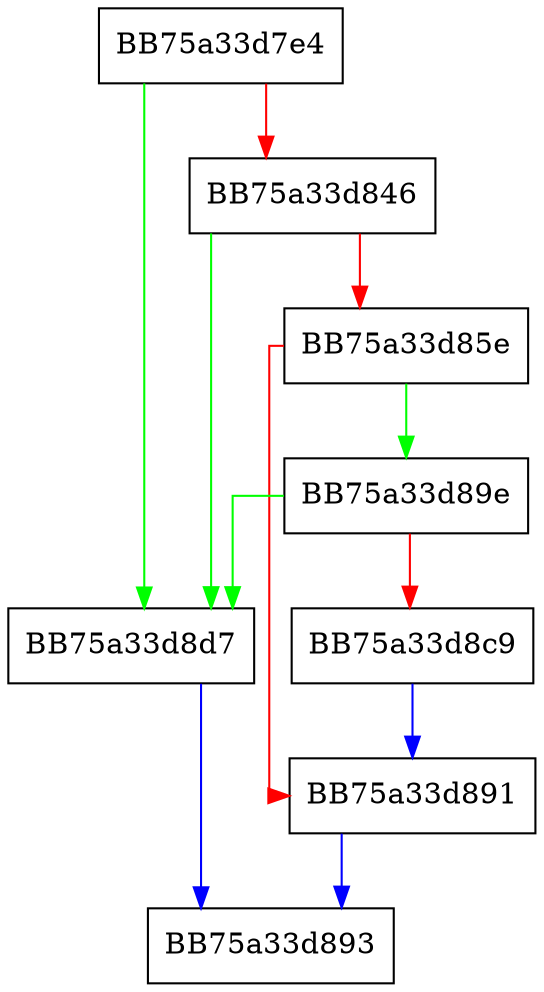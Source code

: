 digraph Setup {
  node [shape="box"];
  graph [splines=ortho];
  BB75a33d7e4 -> BB75a33d8d7 [color="green"];
  BB75a33d7e4 -> BB75a33d846 [color="red"];
  BB75a33d846 -> BB75a33d8d7 [color="green"];
  BB75a33d846 -> BB75a33d85e [color="red"];
  BB75a33d85e -> BB75a33d89e [color="green"];
  BB75a33d85e -> BB75a33d891 [color="red"];
  BB75a33d891 -> BB75a33d893 [color="blue"];
  BB75a33d89e -> BB75a33d8d7 [color="green"];
  BB75a33d89e -> BB75a33d8c9 [color="red"];
  BB75a33d8c9 -> BB75a33d891 [color="blue"];
  BB75a33d8d7 -> BB75a33d893 [color="blue"];
}